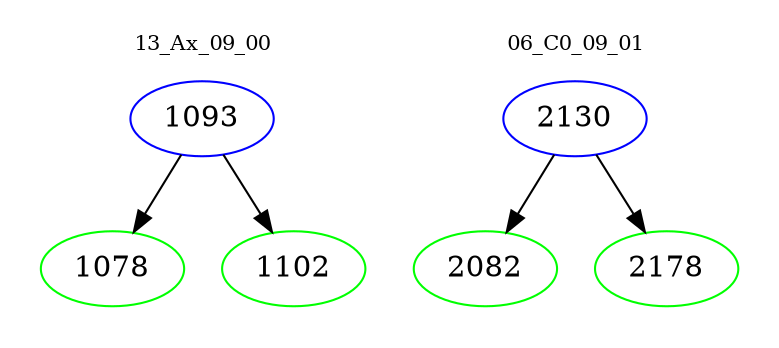 digraph{
subgraph cluster_0 {
color = white
label = "13_Ax_09_00";
fontsize=10;
T0_1093 [label="1093", color="blue"]
T0_1093 -> T0_1078 [color="black"]
T0_1078 [label="1078", color="green"]
T0_1093 -> T0_1102 [color="black"]
T0_1102 [label="1102", color="green"]
}
subgraph cluster_1 {
color = white
label = "06_C0_09_01";
fontsize=10;
T1_2130 [label="2130", color="blue"]
T1_2130 -> T1_2082 [color="black"]
T1_2082 [label="2082", color="green"]
T1_2130 -> T1_2178 [color="black"]
T1_2178 [label="2178", color="green"]
}
}
